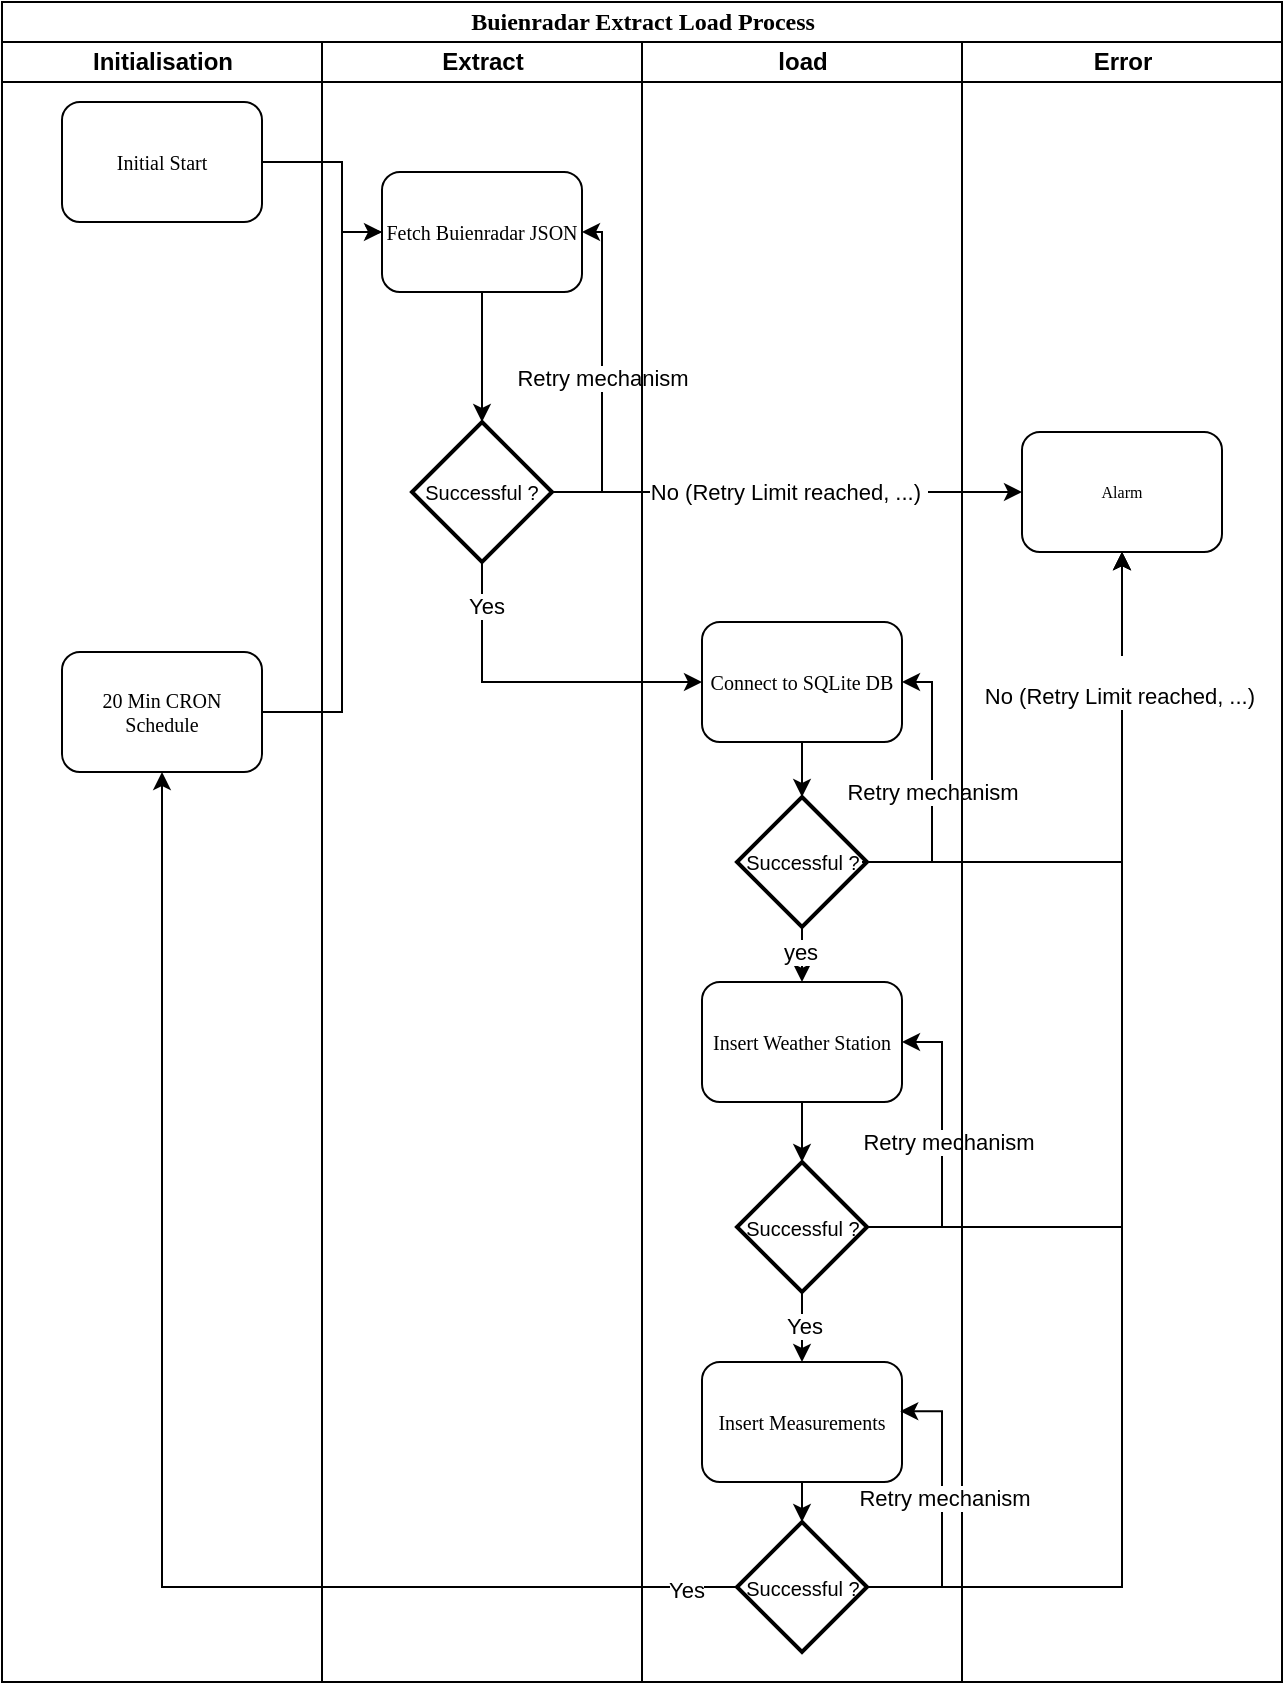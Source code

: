 <mxfile version="28.2.7">
  <diagram name="Page-1" id="74e2e168-ea6b-b213-b513-2b3c1d86103e">
    <mxGraphModel dx="2026" dy="1129" grid="1" gridSize="10" guides="1" tooltips="1" connect="1" arrows="1" fold="1" page="1" pageScale="1" pageWidth="1100" pageHeight="850" background="none" math="0" shadow="0">
      <root>
        <mxCell id="0" />
        <mxCell id="1" parent="0" />
        <mxCell id="77e6c97f196da883-1" value="&lt;font style=&quot;font-size: 12px;&quot;&gt;Buienradar Extract Load Process&lt;/font&gt;" style="swimlane;html=1;childLayout=stackLayout;startSize=20;rounded=0;shadow=0;labelBackgroundColor=none;strokeWidth=1;fontFamily=Verdana;fontSize=8;align=center;" parent="1" vertex="1">
          <mxGeometry x="70" y="40" width="640" height="840" as="geometry" />
        </mxCell>
        <mxCell id="77e6c97f196da883-2" value="Initialisation" style="swimlane;html=1;startSize=20;" parent="77e6c97f196da883-1" vertex="1">
          <mxGeometry y="20" width="160" height="820" as="geometry" />
        </mxCell>
        <mxCell id="77e6c97f196da883-8" value="&lt;font style=&quot;font-size: 10px;&quot;&gt;Initial Start&lt;/font&gt;" style="rounded=1;whiteSpace=wrap;html=1;shadow=0;labelBackgroundColor=none;strokeWidth=1;fontFamily=Verdana;fontSize=8;align=center;" parent="77e6c97f196da883-2" vertex="1">
          <mxGeometry x="30" y="30" width="100" height="60" as="geometry" />
        </mxCell>
        <mxCell id="vZHSPUz6d228Oibp9Mrf-67" value="&lt;div&gt;&lt;font style=&quot;font-size: 10px;&quot;&gt;20 Min CRON Schedule&lt;/font&gt;&lt;/div&gt;" style="rounded=1;whiteSpace=wrap;html=1;shadow=0;labelBackgroundColor=none;strokeWidth=1;fontFamily=Verdana;fontSize=8;align=center;" vertex="1" parent="77e6c97f196da883-2">
          <mxGeometry x="30" y="305" width="100" height="60" as="geometry" />
        </mxCell>
        <mxCell id="77e6c97f196da883-26" style="edgeStyle=orthogonalEdgeStyle;rounded=0;html=1;labelBackgroundColor=none;startArrow=none;startFill=0;startSize=5;endArrow=classicThin;endFill=1;endSize=5;jettySize=auto;orthogonalLoop=1;strokeWidth=1;fontFamily=Verdana;fontSize=8;curved=0;" parent="77e6c97f196da883-1" source="77e6c97f196da883-8" target="77e6c97f196da883-11" edge="1">
          <mxGeometry relative="1" as="geometry">
            <Array as="points">
              <mxPoint x="170" y="80" />
              <mxPoint x="170" y="115" />
            </Array>
          </mxGeometry>
        </mxCell>
        <mxCell id="77e6c97f196da883-3" value="Extract" style="swimlane;html=1;startSize=20;" parent="77e6c97f196da883-1" vertex="1">
          <mxGeometry x="160" y="20" width="160" height="820" as="geometry" />
        </mxCell>
        <mxCell id="77e6c97f196da883-11" value="&lt;font style=&quot;font-size: 10px;&quot;&gt;Fetch Buienradar JSON&lt;/font&gt;" style="rounded=1;whiteSpace=wrap;html=1;shadow=0;labelBackgroundColor=none;strokeWidth=1;fontFamily=Verdana;fontSize=8;align=center;" parent="77e6c97f196da883-3" vertex="1">
          <mxGeometry x="30" y="65" width="100" height="60" as="geometry" />
        </mxCell>
        <mxCell id="vZHSPUz6d228Oibp9Mrf-38" value="Retry mechanism" style="edgeStyle=orthogonalEdgeStyle;rounded=0;orthogonalLoop=1;jettySize=auto;html=1;entryX=1;entryY=0.5;entryDx=0;entryDy=0;" edge="1" parent="77e6c97f196da883-3" source="vZHSPUz6d228Oibp9Mrf-2" target="77e6c97f196da883-11">
          <mxGeometry relative="1" as="geometry">
            <Array as="points">
              <mxPoint x="140" y="225" />
              <mxPoint x="140" y="95" />
            </Array>
          </mxGeometry>
        </mxCell>
        <mxCell id="vZHSPUz6d228Oibp9Mrf-2" value="&lt;font style=&quot;font-size: 10px;&quot;&gt;Successful ?&lt;/font&gt;" style="strokeWidth=2;html=1;shape=mxgraph.flowchart.decision;whiteSpace=wrap;" vertex="1" parent="77e6c97f196da883-3">
          <mxGeometry x="45" y="190" width="70" height="70" as="geometry" />
        </mxCell>
        <mxCell id="vZHSPUz6d228Oibp9Mrf-3" style="edgeStyle=orthogonalEdgeStyle;rounded=0;orthogonalLoop=1;jettySize=auto;html=1;entryX=0.5;entryY=0;entryDx=0;entryDy=0;entryPerimeter=0;" edge="1" parent="77e6c97f196da883-3" source="77e6c97f196da883-11" target="vZHSPUz6d228Oibp9Mrf-2">
          <mxGeometry relative="1" as="geometry" />
        </mxCell>
        <mxCell id="77e6c97f196da883-4" value="load" style="swimlane;html=1;startSize=20;" parent="77e6c97f196da883-1" vertex="1">
          <mxGeometry x="320" y="20" width="160" height="820" as="geometry" />
        </mxCell>
        <mxCell id="vZHSPUz6d228Oibp9Mrf-39" style="edgeStyle=orthogonalEdgeStyle;rounded=0;orthogonalLoop=1;jettySize=auto;html=1;" edge="1" parent="77e6c97f196da883-4" source="vZHSPUz6d228Oibp9Mrf-20" target="vZHSPUz6d228Oibp9Mrf-37">
          <mxGeometry relative="1" as="geometry" />
        </mxCell>
        <mxCell id="vZHSPUz6d228Oibp9Mrf-20" value="&lt;div&gt;&lt;font style=&quot;font-size: 10px;&quot;&gt;Connect to SQLite DB&lt;/font&gt;&lt;/div&gt;" style="rounded=1;whiteSpace=wrap;html=1;shadow=0;labelBackgroundColor=none;strokeWidth=1;fontFamily=Verdana;fontSize=8;align=center;" vertex="1" parent="77e6c97f196da883-4">
          <mxGeometry x="30" y="290" width="100" height="60" as="geometry" />
        </mxCell>
        <mxCell id="vZHSPUz6d228Oibp9Mrf-42" style="edgeStyle=orthogonalEdgeStyle;rounded=0;orthogonalLoop=1;jettySize=auto;html=1;" edge="1" parent="77e6c97f196da883-4" source="vZHSPUz6d228Oibp9Mrf-36" target="vZHSPUz6d228Oibp9Mrf-41">
          <mxGeometry relative="1" as="geometry" />
        </mxCell>
        <mxCell id="vZHSPUz6d228Oibp9Mrf-36" value="&lt;div&gt;&lt;font style=&quot;font-size: 10px;&quot;&gt;Insert Weather Station&lt;/font&gt;&lt;/div&gt;" style="rounded=1;whiteSpace=wrap;html=1;shadow=0;labelBackgroundColor=none;strokeWidth=1;fontFamily=Verdana;fontSize=8;align=center;" vertex="1" parent="77e6c97f196da883-4">
          <mxGeometry x="30" y="470" width="100" height="60" as="geometry" />
        </mxCell>
        <mxCell id="vZHSPUz6d228Oibp9Mrf-40" style="edgeStyle=orthogonalEdgeStyle;rounded=0;orthogonalLoop=1;jettySize=auto;html=1;" edge="1" parent="77e6c97f196da883-4" source="vZHSPUz6d228Oibp9Mrf-37" target="vZHSPUz6d228Oibp9Mrf-36">
          <mxGeometry relative="1" as="geometry" />
        </mxCell>
        <mxCell id="vZHSPUz6d228Oibp9Mrf-78" value="yes" style="edgeLabel;html=1;align=center;verticalAlign=middle;resizable=0;points=[];" vertex="1" connectable="0" parent="vZHSPUz6d228Oibp9Mrf-40">
          <mxGeometry x="0.019" y="1" relative="1" as="geometry">
            <mxPoint y="-1" as="offset" />
          </mxGeometry>
        </mxCell>
        <mxCell id="vZHSPUz6d228Oibp9Mrf-37" value="&lt;font style=&quot;font-size: 10px;&quot;&gt;Successful ?&lt;/font&gt;" style="strokeWidth=2;html=1;shape=mxgraph.flowchart.decision;whiteSpace=wrap;" vertex="1" parent="77e6c97f196da883-4">
          <mxGeometry x="47.5" y="377.5" width="65" height="65" as="geometry" />
        </mxCell>
        <mxCell id="vZHSPUz6d228Oibp9Mrf-65" style="edgeStyle=orthogonalEdgeStyle;rounded=0;orthogonalLoop=1;jettySize=auto;html=1;" edge="1" parent="77e6c97f196da883-4" source="vZHSPUz6d228Oibp9Mrf-41" target="vZHSPUz6d228Oibp9Mrf-64">
          <mxGeometry relative="1" as="geometry" />
        </mxCell>
        <mxCell id="vZHSPUz6d228Oibp9Mrf-79" value="Yes" style="edgeLabel;html=1;align=center;verticalAlign=middle;resizable=0;points=[];" vertex="1" connectable="0" parent="vZHSPUz6d228Oibp9Mrf-65">
          <mxGeometry x="0.245" y="1" relative="1" as="geometry">
            <mxPoint y="-1" as="offset" />
          </mxGeometry>
        </mxCell>
        <mxCell id="vZHSPUz6d228Oibp9Mrf-75" style="edgeStyle=orthogonalEdgeStyle;rounded=0;orthogonalLoop=1;jettySize=auto;html=1;entryX=1;entryY=0.5;entryDx=0;entryDy=0;" edge="1" parent="77e6c97f196da883-4" source="vZHSPUz6d228Oibp9Mrf-41" target="vZHSPUz6d228Oibp9Mrf-36">
          <mxGeometry relative="1" as="geometry">
            <Array as="points">
              <mxPoint x="150" y="593" />
              <mxPoint x="150" y="500" />
            </Array>
          </mxGeometry>
        </mxCell>
        <mxCell id="vZHSPUz6d228Oibp9Mrf-76" value="Retry mechanism" style="edgeLabel;html=1;align=center;verticalAlign=middle;resizable=0;points=[];" vertex="1" connectable="0" parent="vZHSPUz6d228Oibp9Mrf-75">
          <mxGeometry x="0.507" y="-3" relative="1" as="geometry">
            <mxPoint y="33" as="offset" />
          </mxGeometry>
        </mxCell>
        <mxCell id="vZHSPUz6d228Oibp9Mrf-41" value="&lt;font style=&quot;font-size: 10px;&quot;&gt;Successful ?&lt;/font&gt;" style="strokeWidth=2;html=1;shape=mxgraph.flowchart.decision;whiteSpace=wrap;" vertex="1" parent="77e6c97f196da883-4">
          <mxGeometry x="47.5" y="560" width="65" height="65" as="geometry" />
        </mxCell>
        <mxCell id="vZHSPUz6d228Oibp9Mrf-69" style="edgeStyle=orthogonalEdgeStyle;rounded=0;orthogonalLoop=1;jettySize=auto;html=1;" edge="1" parent="77e6c97f196da883-4" source="vZHSPUz6d228Oibp9Mrf-64" target="vZHSPUz6d228Oibp9Mrf-66">
          <mxGeometry relative="1" as="geometry" />
        </mxCell>
        <mxCell id="vZHSPUz6d228Oibp9Mrf-64" value="&lt;div&gt;&lt;font style=&quot;font-size: 10px;&quot;&gt;Insert Measurements&lt;/font&gt;&lt;/div&gt;" style="rounded=1;whiteSpace=wrap;html=1;shadow=0;labelBackgroundColor=none;strokeWidth=1;fontFamily=Verdana;fontSize=8;align=center;" vertex="1" parent="77e6c97f196da883-4">
          <mxGeometry x="30" y="660" width="100" height="60" as="geometry" />
        </mxCell>
        <mxCell id="vZHSPUz6d228Oibp9Mrf-66" value="&lt;font style=&quot;font-size: 10px;&quot;&gt;Successful ?&lt;/font&gt;" style="strokeWidth=2;html=1;shape=mxgraph.flowchart.decision;whiteSpace=wrap;" vertex="1" parent="77e6c97f196da883-4">
          <mxGeometry x="47.5" y="740" width="65" height="65" as="geometry" />
        </mxCell>
        <mxCell id="vZHSPUz6d228Oibp9Mrf-74" value="Retry mechanism" style="edgeStyle=orthogonalEdgeStyle;rounded=0;orthogonalLoop=1;jettySize=auto;html=1;entryX=1;entryY=0.5;entryDx=0;entryDy=0;" edge="1" parent="77e6c97f196da883-4" target="vZHSPUz6d228Oibp9Mrf-20">
          <mxGeometry relative="1" as="geometry">
            <mxPoint x="110" y="410" as="sourcePoint" />
            <mxPoint x="135" y="280" as="targetPoint" />
            <Array as="points">
              <mxPoint x="145" y="410" />
              <mxPoint x="145" y="320" />
            </Array>
          </mxGeometry>
        </mxCell>
        <mxCell id="vZHSPUz6d228Oibp9Mrf-81" style="edgeStyle=orthogonalEdgeStyle;rounded=0;orthogonalLoop=1;jettySize=auto;html=1;entryX=0.991;entryY=0.41;entryDx=0;entryDy=0;entryPerimeter=0;" edge="1" parent="77e6c97f196da883-4" source="vZHSPUz6d228Oibp9Mrf-66" target="vZHSPUz6d228Oibp9Mrf-64">
          <mxGeometry relative="1" as="geometry">
            <Array as="points">
              <mxPoint x="150" y="773" />
              <mxPoint x="150" y="685" />
            </Array>
          </mxGeometry>
        </mxCell>
        <mxCell id="vZHSPUz6d228Oibp9Mrf-5" value="Error" style="swimlane;html=1;startSize=20;" vertex="1" parent="77e6c97f196da883-1">
          <mxGeometry x="480" y="20" width="160" height="820" as="geometry" />
        </mxCell>
        <mxCell id="vZHSPUz6d228Oibp9Mrf-6" value="Alarm" style="rounded=1;whiteSpace=wrap;html=1;shadow=0;labelBackgroundColor=none;strokeWidth=1;fontFamily=Verdana;fontSize=8;align=center;" vertex="1" parent="vZHSPUz6d228Oibp9Mrf-5">
          <mxGeometry x="30" y="195" width="100" height="60" as="geometry" />
        </mxCell>
        <mxCell id="vZHSPUz6d228Oibp9Mrf-7" value="No (Retry Limit reached, ...)&amp;nbsp;" style="edgeStyle=orthogonalEdgeStyle;rounded=0;orthogonalLoop=1;jettySize=auto;html=1;entryX=0;entryY=0.5;entryDx=0;entryDy=0;" edge="1" parent="77e6c97f196da883-1" source="vZHSPUz6d228Oibp9Mrf-2" target="vZHSPUz6d228Oibp9Mrf-6">
          <mxGeometry relative="1" as="geometry" />
        </mxCell>
        <mxCell id="vZHSPUz6d228Oibp9Mrf-21" style="edgeStyle=orthogonalEdgeStyle;rounded=0;orthogonalLoop=1;jettySize=auto;html=1;entryX=0;entryY=0.5;entryDx=0;entryDy=0;" edge="1" parent="77e6c97f196da883-1" source="vZHSPUz6d228Oibp9Mrf-2" target="vZHSPUz6d228Oibp9Mrf-20">
          <mxGeometry relative="1" as="geometry">
            <Array as="points">
              <mxPoint x="240" y="340" />
            </Array>
          </mxGeometry>
        </mxCell>
        <mxCell id="vZHSPUz6d228Oibp9Mrf-77" value="Yes" style="edgeLabel;html=1;align=center;verticalAlign=middle;resizable=0;points=[];" vertex="1" connectable="0" parent="vZHSPUz6d228Oibp9Mrf-21">
          <mxGeometry x="-0.727" y="2" relative="1" as="geometry">
            <mxPoint y="-1" as="offset" />
          </mxGeometry>
        </mxCell>
        <mxCell id="vZHSPUz6d228Oibp9Mrf-68" style="edgeStyle=orthogonalEdgeStyle;rounded=0;orthogonalLoop=1;jettySize=auto;html=1;entryX=0.5;entryY=1;entryDx=0;entryDy=0;" edge="1" parent="77e6c97f196da883-1" source="vZHSPUz6d228Oibp9Mrf-66" target="vZHSPUz6d228Oibp9Mrf-67">
          <mxGeometry relative="1" as="geometry" />
        </mxCell>
        <mxCell id="vZHSPUz6d228Oibp9Mrf-80" value="Yes" style="edgeLabel;html=1;align=center;verticalAlign=middle;resizable=0;points=[];" vertex="1" connectable="0" parent="vZHSPUz6d228Oibp9Mrf-68">
          <mxGeometry x="-0.927" y="1" relative="1" as="geometry">
            <mxPoint as="offset" />
          </mxGeometry>
        </mxCell>
        <mxCell id="vZHSPUz6d228Oibp9Mrf-70" style="edgeStyle=orthogonalEdgeStyle;rounded=0;orthogonalLoop=1;jettySize=auto;html=1;entryX=0.5;entryY=1;entryDx=0;entryDy=0;" edge="1" parent="77e6c97f196da883-1" source="vZHSPUz6d228Oibp9Mrf-66" target="vZHSPUz6d228Oibp9Mrf-6">
          <mxGeometry relative="1" as="geometry" />
        </mxCell>
        <mxCell id="vZHSPUz6d228Oibp9Mrf-71" style="edgeStyle=orthogonalEdgeStyle;rounded=0;orthogonalLoop=1;jettySize=auto;html=1;entryX=0.5;entryY=1;entryDx=0;entryDy=0;" edge="1" parent="77e6c97f196da883-1" source="vZHSPUz6d228Oibp9Mrf-41" target="vZHSPUz6d228Oibp9Mrf-6">
          <mxGeometry relative="1" as="geometry" />
        </mxCell>
        <mxCell id="vZHSPUz6d228Oibp9Mrf-72" value="&lt;br&gt;&lt;span style=&quot;color: rgb(0, 0, 0); font-family: Helvetica; font-size: 11px; font-style: normal; font-variant-ligatures: normal; font-variant-caps: normal; font-weight: 400; letter-spacing: normal; orphans: 2; text-align: center; text-indent: 0px; text-transform: none; widows: 2; word-spacing: 0px; -webkit-text-stroke-width: 0px; white-space: nowrap; background-color: rgb(255, 255, 255); text-decoration-thickness: initial; text-decoration-style: initial; text-decoration-color: initial; float: none; display: inline !important;&quot;&gt;No (Retry Limit reached, ...)&amp;nbsp;&lt;/span&gt;" style="edgeStyle=orthogonalEdgeStyle;rounded=0;orthogonalLoop=1;jettySize=auto;html=1;" edge="1" parent="77e6c97f196da883-1" source="vZHSPUz6d228Oibp9Mrf-37" target="vZHSPUz6d228Oibp9Mrf-6">
          <mxGeometry x="0.54" relative="1" as="geometry">
            <mxPoint as="offset" />
          </mxGeometry>
        </mxCell>
        <mxCell id="vZHSPUz6d228Oibp9Mrf-73" style="edgeStyle=orthogonalEdgeStyle;rounded=0;orthogonalLoop=1;jettySize=auto;html=1;" edge="1" parent="77e6c97f196da883-1" source="vZHSPUz6d228Oibp9Mrf-67" target="77e6c97f196da883-11">
          <mxGeometry relative="1" as="geometry">
            <Array as="points">
              <mxPoint x="170" y="355" />
              <mxPoint x="170" y="115" />
            </Array>
          </mxGeometry>
        </mxCell>
        <mxCell id="vZHSPUz6d228Oibp9Mrf-82" value="Retry mechanism" style="edgeLabel;html=1;align=center;verticalAlign=middle;resizable=0;points=[];" vertex="1" connectable="0" parent="1">
          <mxGeometry x="570" y="630" as="geometry">
            <mxPoint x="-29" y="158" as="offset" />
          </mxGeometry>
        </mxCell>
      </root>
    </mxGraphModel>
  </diagram>
</mxfile>
